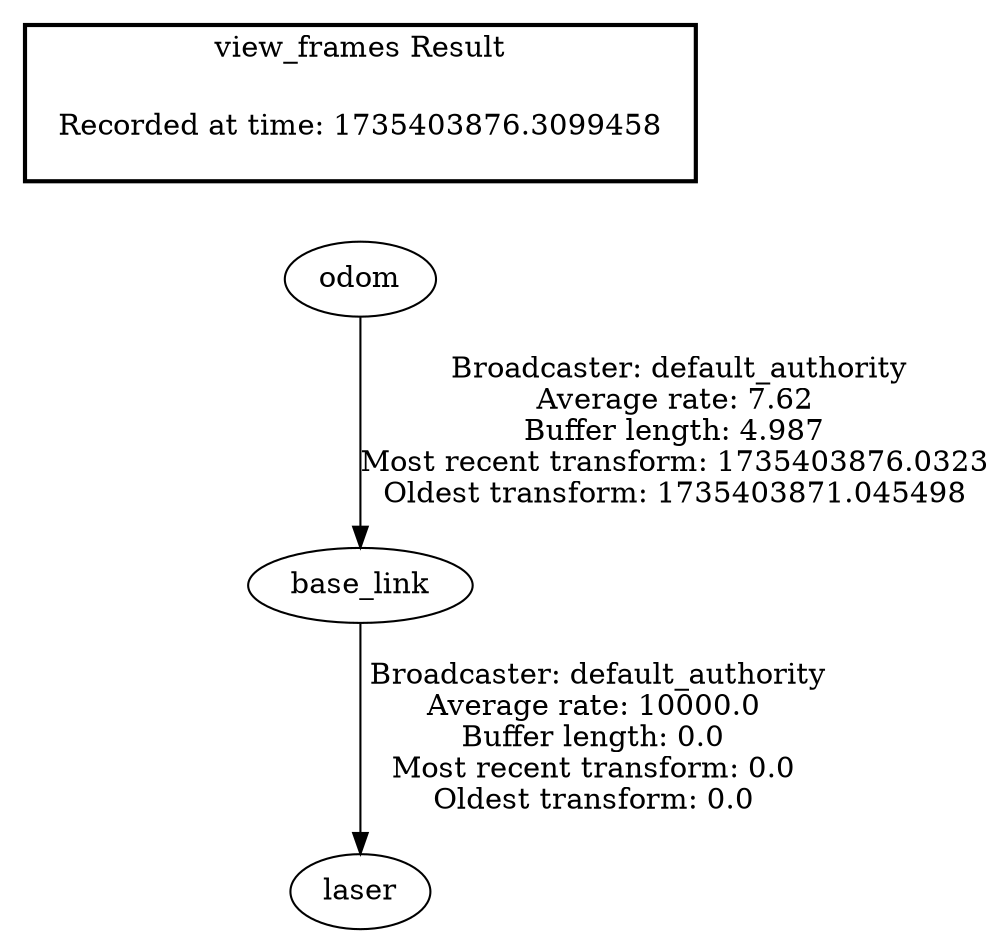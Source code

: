 digraph G {
"base_link" -> "laser"[label=" Broadcaster: default_authority\nAverage rate: 10000.0\nBuffer length: 0.0\nMost recent transform: 0.0\nOldest transform: 0.0\n"];
"odom" -> "base_link"[label=" Broadcaster: default_authority\nAverage rate: 7.62\nBuffer length: 4.987\nMost recent transform: 1735403876.0323\nOldest transform: 1735403871.045498\n"];
edge [style=invis];
 subgraph cluster_legend { style=bold; color=black; label ="view_frames Result";
"Recorded at time: 1735403876.3099458"[ shape=plaintext ] ;
}->"odom";
}